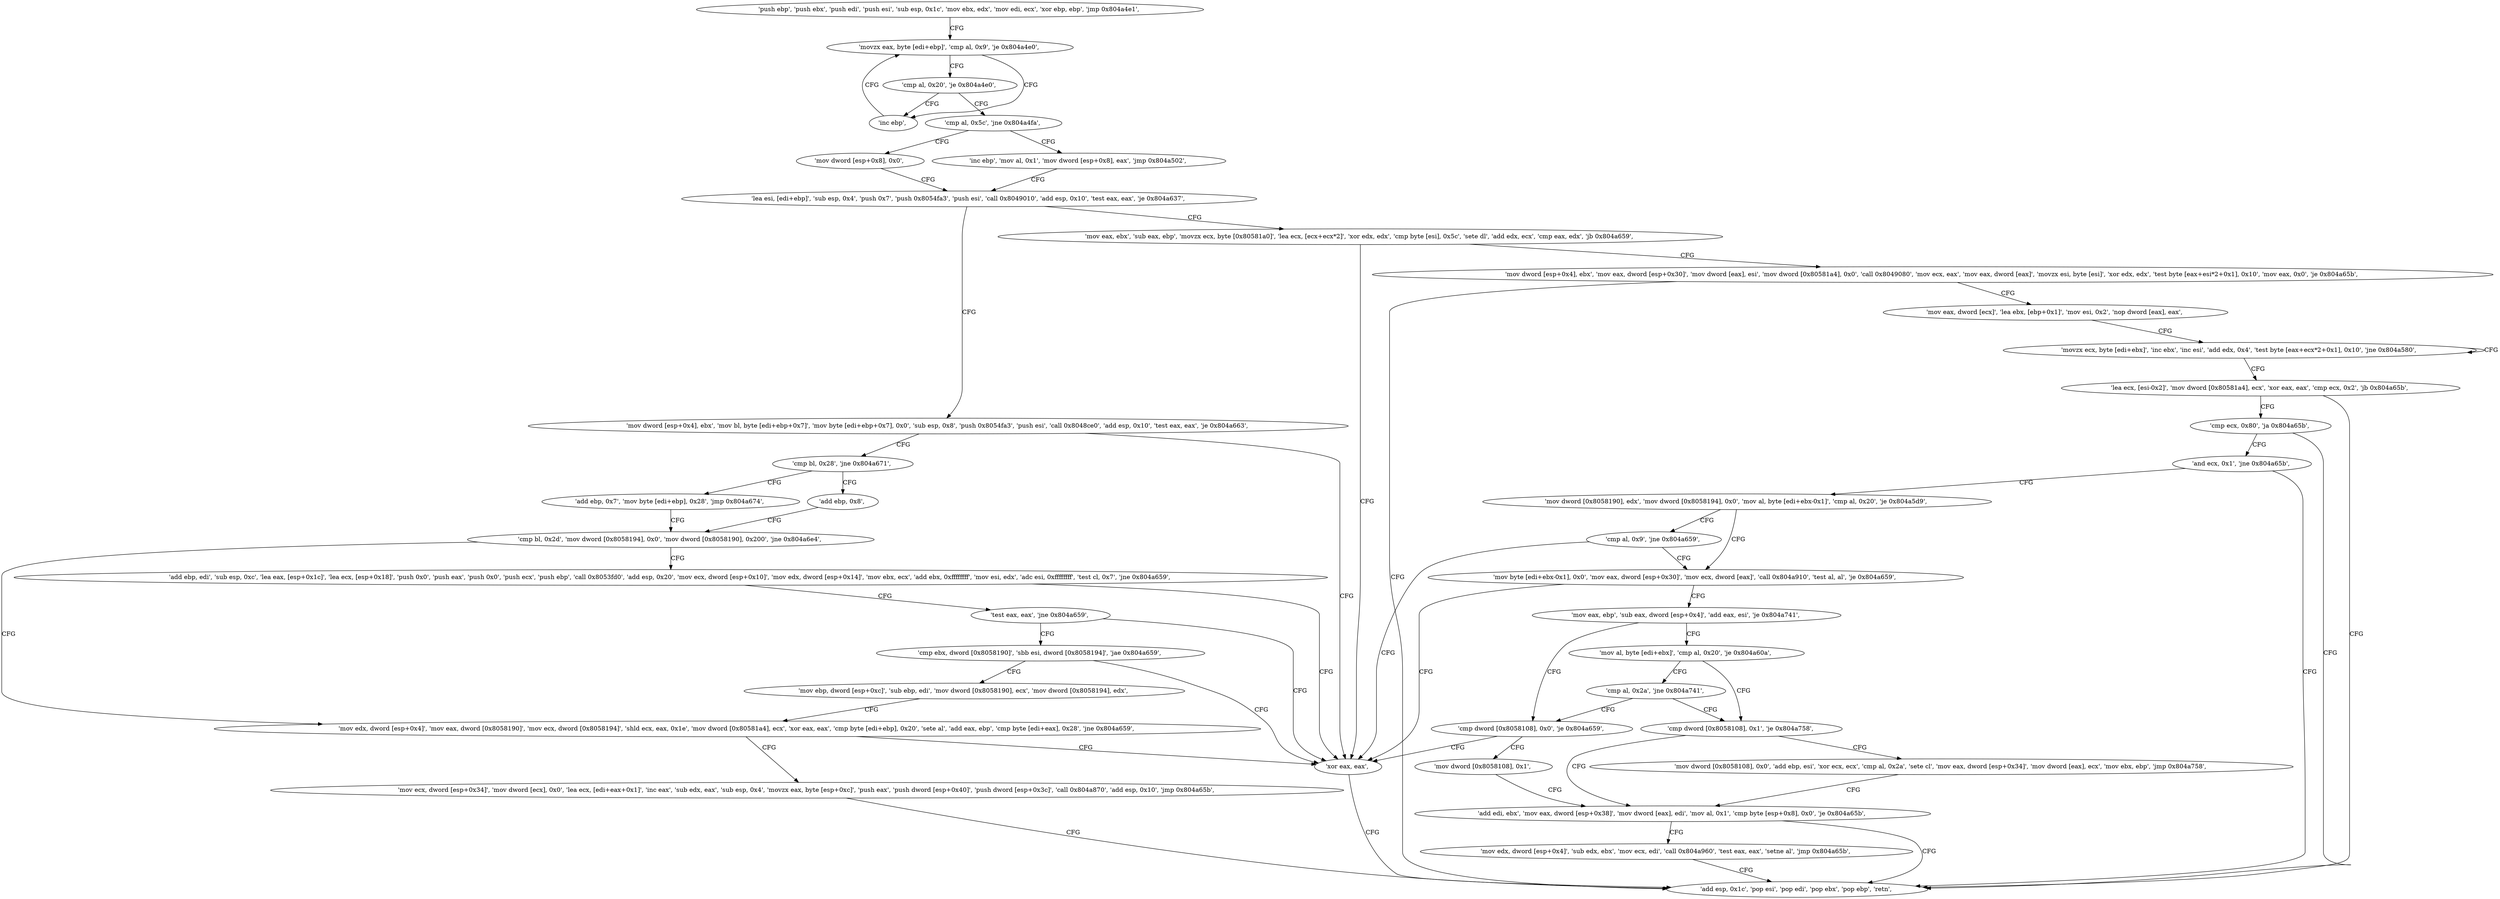 digraph "func" {
"134522064" [label = "'push ebp', 'push ebx', 'push edi', 'push esi', 'sub esp, 0x1c', 'mov ebx, edx', 'mov edi, ecx', 'xor ebp, ebp', 'jmp 0x804a4e1', " ]
"134522081" [label = "'movzx eax, byte [edi+ebp]', 'cmp al, 0x9', 'je 0x804a4e0', " ]
"134522080" [label = "'inc ebp', " ]
"134522089" [label = "'cmp al, 0x20', 'je 0x804a4e0', " ]
"134522093" [label = "'cmp al, 0x5c', 'jne 0x804a4fa', " ]
"134522106" [label = "'mov dword [esp+0x8], 0x0', " ]
"134522097" [label = "'inc ebp', 'mov al, 0x1', 'mov dword [esp+0x8], eax', 'jmp 0x804a502', " ]
"134522114" [label = "'lea esi, [edi+ebp]', 'sub esp, 0x4', 'push 0x7', 'push 0x8054fa3', 'push esi', 'call 0x8049010', 'add esp, 0x10', 'test eax, eax', 'je 0x804a637', " ]
"134522423" [label = "'mov dword [esp+0x4], ebx', 'mov bl, byte [edi+ebp+0x7]', 'mov byte [edi+ebp+0x7], 0x0', 'sub esp, 0x8', 'push 0x8054fa3', 'push esi', 'call 0x8048ce0', 'add esp, 0x10', 'test eax, eax', 'je 0x804a663', " ]
"134522467" [label = "'cmp bl, 0x28', 'jne 0x804a671', " ]
"134522457" [label = "'xor eax, eax', " ]
"134522144" [label = "'mov eax, ebx', 'sub eax, ebp', 'movzx ecx, byte [0x80581a0]', 'lea ecx, [ecx+ecx*2]', 'xor edx, edx', 'cmp byte [esi], 0x5c', 'sete dl', 'add edx, ecx', 'cmp eax, edx', 'jb 0x804a659', " ]
"134522176" [label = "'mov dword [esp+0x4], ebx', 'mov eax, dword [esp+0x30]', 'mov dword [eax], esi', 'mov dword [0x80581a4], 0x0', 'call 0x8049080', 'mov ecx, eax', 'mov eax, dword [eax]', 'movzx esi, byte [esi]', 'xor edx, edx', 'test byte [eax+esi*2+0x1], 0x10', 'mov eax, 0x0', 'je 0x804a65b', " ]
"134522481" [label = "'add ebp, 0x8', " ]
"134522472" [label = "'add ebp, 0x7', 'mov byte [edi+ebp], 0x28', 'jmp 0x804a674', " ]
"134522459" [label = "'add esp, 0x1c', 'pop esi', 'pop edi', 'pop ebx', 'pop ebp', 'retn', " ]
"134522226" [label = "'mov eax, dword [ecx]', 'lea ebx, [ebp+0x1]', 'mov esi, 0x2', 'nop dword [eax], eax', " ]
"134522484" [label = "'cmp bl, 0x2d', 'mov dword [0x8058194], 0x0', 'mov dword [0x8058190], 0x200', 'jne 0x804a6e4', " ]
"134522240" [label = "'movzx ecx, byte [edi+ebx]', 'inc ebx', 'inc esi', 'add edx, 0x4', 'test byte [eax+ecx*2+0x1], 0x10', 'jne 0x804a580', " ]
"134522596" [label = "'mov edx, dword [esp+0x4]', 'mov eax, dword [0x8058190]', 'mov ecx, dword [0x8058194]', 'shld ecx, eax, 0x1e', 'mov dword [0x80581a4], ecx', 'xor eax, eax', 'cmp byte [edi+ebp], 0x20', 'sete al', 'add eax, ebp', 'cmp byte [edi+eax], 0x28', 'jne 0x804a659', " ]
"134522642" [label = "'mov ecx, dword [esp+0x34]', 'mov dword [ecx], 0x0', 'lea ecx, [edi+eax+0x1]', 'inc eax', 'sub edx, eax', 'sub esp, 0x4', 'movzx eax, byte [esp+0xc]', 'push eax', 'push dword [esp+0x40]', 'push dword [esp+0x3c]', 'call 0x804a870', 'add esp, 0x10', 'jmp 0x804a65b', " ]
"134522509" [label = "'add ebp, edi', 'sub esp, 0xc', 'lea eax, [esp+0x1c]', 'lea ecx, [esp+0x18]', 'push 0x0', 'push eax', 'push 0x0', 'push ecx', 'push ebp', 'call 0x8053fd0', 'add esp, 0x20', 'mov ecx, dword [esp+0x10]', 'mov edx, dword [esp+0x14]', 'mov ebx, ecx', 'add ebx, 0xffffffff', 'mov esi, edx', 'adc esi, 0xffffffff', 'test cl, 0x7', 'jne 0x804a659', " ]
"134522560" [label = "'test eax, eax', 'jne 0x804a659', " ]
"134522256" [label = "'lea ecx, [esi-0x2]', 'mov dword [0x80581a4], ecx', 'xor eax, eax', 'cmp ecx, 0x2', 'jb 0x804a65b', " ]
"134522276" [label = "'cmp ecx, 0x80', 'ja 0x804a65b', " ]
"134522564" [label = "'cmp ebx, dword [0x8058190]', 'sbb esi, dword [0x8058194]', 'jae 0x804a659', " ]
"134522288" [label = "'and ecx, 0x1', 'jne 0x804a65b', " ]
"134522578" [label = "'mov ebp, dword [esp+0xc]', 'sub ebp, edi', 'mov dword [0x8058190], ecx', 'mov dword [0x8058194], edx', " ]
"134522297" [label = "'mov dword [0x8058190], edx', 'mov dword [0x8058194], 0x0', 'mov al, byte [edi+ebx-0x1]', 'cmp al, 0x20', 'je 0x804a5d9', " ]
"134522329" [label = "'mov byte [edi+ebx-0x1], 0x0', 'mov eax, dword [esp+0x30]', 'mov ecx, dword [eax]', 'call 0x804a910', 'test al, al', 'je 0x804a659', " ]
"134522321" [label = "'cmp al, 0x9', 'jne 0x804a659', " ]
"134522349" [label = "'mov eax, ebp', 'sub eax, dword [esp+0x4]', 'add eax, esi', 'je 0x804a741', " ]
"134522689" [label = "'cmp dword [0x8058108], 0x0', 'je 0x804a659', " ]
"134522363" [label = "'mov al, byte [edi+ebx]', 'cmp al, 0x20', 'je 0x804a60a', " ]
"134522702" [label = "'mov dword [0x8058108], 0x1', " ]
"134522378" [label = "'cmp dword [0x8058108], 0x1', 'je 0x804a758', " ]
"134522370" [label = "'cmp al, 0x2a', 'jne 0x804a741', " ]
"134522712" [label = "'add edi, ebx', 'mov eax, dword [esp+0x38]', 'mov dword [eax], edi', 'mov al, 0x1', 'cmp byte [esp+0x8], 0x0', 'je 0x804a65b', " ]
"134522391" [label = "'mov dword [0x8058108], 0x0', 'add ebp, esi', 'xor ecx, ecx', 'cmp al, 0x2a', 'sete cl', 'mov eax, dword [esp+0x34]', 'mov dword [eax], ecx', 'mov ebx, ebp', 'jmp 0x804a758', " ]
"134522733" [label = "'mov edx, dword [esp+0x4]', 'sub edx, ebx', 'mov ecx, edi', 'call 0x804a960', 'test eax, eax', 'setne al', 'jmp 0x804a65b', " ]
"134522064" -> "134522081" [ label = "CFG" ]
"134522081" -> "134522080" [ label = "CFG" ]
"134522081" -> "134522089" [ label = "CFG" ]
"134522080" -> "134522081" [ label = "CFG" ]
"134522089" -> "134522080" [ label = "CFG" ]
"134522089" -> "134522093" [ label = "CFG" ]
"134522093" -> "134522106" [ label = "CFG" ]
"134522093" -> "134522097" [ label = "CFG" ]
"134522106" -> "134522114" [ label = "CFG" ]
"134522097" -> "134522114" [ label = "CFG" ]
"134522114" -> "134522423" [ label = "CFG" ]
"134522114" -> "134522144" [ label = "CFG" ]
"134522423" -> "134522467" [ label = "CFG" ]
"134522423" -> "134522457" [ label = "CFG" ]
"134522467" -> "134522481" [ label = "CFG" ]
"134522467" -> "134522472" [ label = "CFG" ]
"134522457" -> "134522459" [ label = "CFG" ]
"134522144" -> "134522457" [ label = "CFG" ]
"134522144" -> "134522176" [ label = "CFG" ]
"134522176" -> "134522459" [ label = "CFG" ]
"134522176" -> "134522226" [ label = "CFG" ]
"134522481" -> "134522484" [ label = "CFG" ]
"134522472" -> "134522484" [ label = "CFG" ]
"134522226" -> "134522240" [ label = "CFG" ]
"134522484" -> "134522596" [ label = "CFG" ]
"134522484" -> "134522509" [ label = "CFG" ]
"134522240" -> "134522240" [ label = "CFG" ]
"134522240" -> "134522256" [ label = "CFG" ]
"134522596" -> "134522457" [ label = "CFG" ]
"134522596" -> "134522642" [ label = "CFG" ]
"134522642" -> "134522459" [ label = "CFG" ]
"134522509" -> "134522457" [ label = "CFG" ]
"134522509" -> "134522560" [ label = "CFG" ]
"134522560" -> "134522457" [ label = "CFG" ]
"134522560" -> "134522564" [ label = "CFG" ]
"134522256" -> "134522459" [ label = "CFG" ]
"134522256" -> "134522276" [ label = "CFG" ]
"134522276" -> "134522459" [ label = "CFG" ]
"134522276" -> "134522288" [ label = "CFG" ]
"134522564" -> "134522457" [ label = "CFG" ]
"134522564" -> "134522578" [ label = "CFG" ]
"134522288" -> "134522459" [ label = "CFG" ]
"134522288" -> "134522297" [ label = "CFG" ]
"134522578" -> "134522596" [ label = "CFG" ]
"134522297" -> "134522329" [ label = "CFG" ]
"134522297" -> "134522321" [ label = "CFG" ]
"134522329" -> "134522457" [ label = "CFG" ]
"134522329" -> "134522349" [ label = "CFG" ]
"134522321" -> "134522457" [ label = "CFG" ]
"134522321" -> "134522329" [ label = "CFG" ]
"134522349" -> "134522689" [ label = "CFG" ]
"134522349" -> "134522363" [ label = "CFG" ]
"134522689" -> "134522457" [ label = "CFG" ]
"134522689" -> "134522702" [ label = "CFG" ]
"134522363" -> "134522378" [ label = "CFG" ]
"134522363" -> "134522370" [ label = "CFG" ]
"134522702" -> "134522712" [ label = "CFG" ]
"134522378" -> "134522712" [ label = "CFG" ]
"134522378" -> "134522391" [ label = "CFG" ]
"134522370" -> "134522689" [ label = "CFG" ]
"134522370" -> "134522378" [ label = "CFG" ]
"134522712" -> "134522459" [ label = "CFG" ]
"134522712" -> "134522733" [ label = "CFG" ]
"134522391" -> "134522712" [ label = "CFG" ]
"134522733" -> "134522459" [ label = "CFG" ]
}
